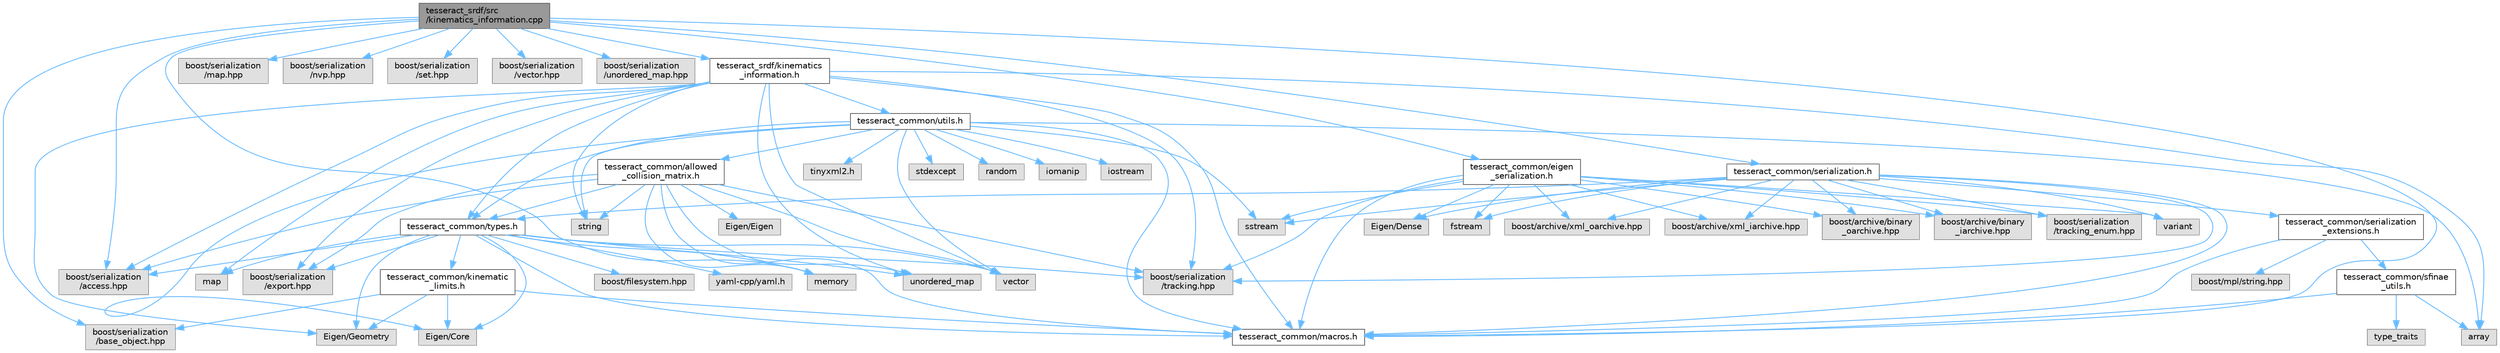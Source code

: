 digraph "tesseract_srdf/src/kinematics_information.cpp"
{
 // LATEX_PDF_SIZE
  bgcolor="transparent";
  edge [fontname=Helvetica,fontsize=10,labelfontname=Helvetica,labelfontsize=10];
  node [fontname=Helvetica,fontsize=10,shape=box,height=0.2,width=0.4];
  Node1 [label="tesseract_srdf/src\l/kinematics_information.cpp",height=0.2,width=0.4,color="gray40", fillcolor="grey60", style="filled", fontcolor="black",tooltip="This hold the kinematics information."];
  Node1 -> Node2 [color="steelblue1",style="solid"];
  Node2 [label="tesseract_common/macros.h",height=0.2,width=0.4,color="grey40", fillcolor="white", style="filled",URL="$de/d3c/macros_8h.html",tooltip="Common Tesseract Macros."];
  Node1 -> Node3 [color="steelblue1",style="solid"];
  Node3 [label="boost/serialization\l/access.hpp",height=0.2,width=0.4,color="grey60", fillcolor="#E0E0E0", style="filled",tooltip=" "];
  Node1 -> Node4 [color="steelblue1",style="solid"];
  Node4 [label="boost/serialization\l/base_object.hpp",height=0.2,width=0.4,color="grey60", fillcolor="#E0E0E0", style="filled",tooltip=" "];
  Node1 -> Node5 [color="steelblue1",style="solid"];
  Node5 [label="boost/serialization\l/map.hpp",height=0.2,width=0.4,color="grey60", fillcolor="#E0E0E0", style="filled",tooltip=" "];
  Node1 -> Node6 [color="steelblue1",style="solid"];
  Node6 [label="boost/serialization\l/nvp.hpp",height=0.2,width=0.4,color="grey60", fillcolor="#E0E0E0", style="filled",tooltip=" "];
  Node1 -> Node7 [color="steelblue1",style="solid"];
  Node7 [label="boost/serialization\l/set.hpp",height=0.2,width=0.4,color="grey60", fillcolor="#E0E0E0", style="filled",tooltip=" "];
  Node1 -> Node8 [color="steelblue1",style="solid"];
  Node8 [label="boost/serialization\l/vector.hpp",height=0.2,width=0.4,color="grey60", fillcolor="#E0E0E0", style="filled",tooltip=" "];
  Node1 -> Node9 [color="steelblue1",style="solid"];
  Node9 [label="boost/serialization\l/unordered_map.hpp",height=0.2,width=0.4,color="grey60", fillcolor="#E0E0E0", style="filled",tooltip=" "];
  Node1 -> Node10 [color="steelblue1",style="solid"];
  Node10 [label="memory",height=0.2,width=0.4,color="grey60", fillcolor="#E0E0E0", style="filled",tooltip=" "];
  Node1 -> Node11 [color="steelblue1",style="solid"];
  Node11 [label="tesseract_common/eigen\l_serialization.h",height=0.2,width=0.4,color="grey40", fillcolor="white", style="filled",URL="$d1/df1/eigen__serialization_8h.html",tooltip=" "];
  Node11 -> Node2 [color="steelblue1",style="solid"];
  Node11 -> Node12 [color="steelblue1",style="solid"];
  Node12 [label="variant",height=0.2,width=0.4,color="grey60", fillcolor="#E0E0E0", style="filled",tooltip=" "];
  Node11 -> Node13 [color="steelblue1",style="solid"];
  Node13 [label="Eigen/Dense",height=0.2,width=0.4,color="grey60", fillcolor="#E0E0E0", style="filled",tooltip=" "];
  Node11 -> Node14 [color="steelblue1",style="solid"];
  Node14 [label="fstream",height=0.2,width=0.4,color="grey60", fillcolor="#E0E0E0", style="filled",tooltip=" "];
  Node11 -> Node15 [color="steelblue1",style="solid"];
  Node15 [label="sstream",height=0.2,width=0.4,color="grey60", fillcolor="#E0E0E0", style="filled",tooltip=" "];
  Node11 -> Node16 [color="steelblue1",style="solid"];
  Node16 [label="boost/archive/xml_oarchive.hpp",height=0.2,width=0.4,color="grey60", fillcolor="#E0E0E0", style="filled",tooltip=" "];
  Node11 -> Node17 [color="steelblue1",style="solid"];
  Node17 [label="boost/archive/xml_iarchive.hpp",height=0.2,width=0.4,color="grey60", fillcolor="#E0E0E0", style="filled",tooltip=" "];
  Node11 -> Node18 [color="steelblue1",style="solid"];
  Node18 [label="boost/archive/binary\l_oarchive.hpp",height=0.2,width=0.4,color="grey60", fillcolor="#E0E0E0", style="filled",tooltip=" "];
  Node11 -> Node19 [color="steelblue1",style="solid"];
  Node19 [label="boost/archive/binary\l_iarchive.hpp",height=0.2,width=0.4,color="grey60", fillcolor="#E0E0E0", style="filled",tooltip=" "];
  Node11 -> Node20 [color="steelblue1",style="solid"];
  Node20 [label="boost/serialization\l/tracking.hpp",height=0.2,width=0.4,color="grey60", fillcolor="#E0E0E0", style="filled",tooltip=" "];
  Node11 -> Node21 [color="steelblue1",style="solid"];
  Node21 [label="boost/serialization\l/tracking_enum.hpp",height=0.2,width=0.4,color="grey60", fillcolor="#E0E0E0", style="filled",tooltip=" "];
  Node1 -> Node22 [color="steelblue1",style="solid"];
  Node22 [label="tesseract_srdf/kinematics\l_information.h",height=0.2,width=0.4,color="grey40", fillcolor="white", style="filled",URL="$d3/d7a/kinematics__information_8h.html",tooltip="This hold the kinematics information."];
  Node22 -> Node2 [color="steelblue1",style="solid"];
  Node22 -> Node3 [color="steelblue1",style="solid"];
  Node22 -> Node23 [color="steelblue1",style="solid"];
  Node23 [label="unordered_map",height=0.2,width=0.4,color="grey60", fillcolor="#E0E0E0", style="filled",tooltip=" "];
  Node22 -> Node24 [color="steelblue1",style="solid"];
  Node24 [label="string",height=0.2,width=0.4,color="grey60", fillcolor="#E0E0E0", style="filled",tooltip=" "];
  Node22 -> Node25 [color="steelblue1",style="solid"];
  Node25 [label="vector",height=0.2,width=0.4,color="grey60", fillcolor="#E0E0E0", style="filled",tooltip=" "];
  Node22 -> Node26 [color="steelblue1",style="solid"];
  Node26 [label="array",height=0.2,width=0.4,color="grey60", fillcolor="#E0E0E0", style="filled",tooltip=" "];
  Node22 -> Node27 [color="steelblue1",style="solid"];
  Node27 [label="map",height=0.2,width=0.4,color="grey60", fillcolor="#E0E0E0", style="filled",tooltip=" "];
  Node22 -> Node28 [color="steelblue1",style="solid"];
  Node28 [label="Eigen/Geometry",height=0.2,width=0.4,color="grey60", fillcolor="#E0E0E0", style="filled",tooltip=" "];
  Node22 -> Node29 [color="steelblue1",style="solid"];
  Node29 [label="tesseract_common/types.h",height=0.2,width=0.4,color="grey40", fillcolor="white", style="filled",URL="$dd/ddb/tesseract__common_2include_2tesseract__common_2types_8h.html",tooltip="Common Tesseract Types."];
  Node29 -> Node2 [color="steelblue1",style="solid"];
  Node29 -> Node3 [color="steelblue1",style="solid"];
  Node29 -> Node30 [color="steelblue1",style="solid"];
  Node30 [label="Eigen/Core",height=0.2,width=0.4,color="grey60", fillcolor="#E0E0E0", style="filled",tooltip=" "];
  Node29 -> Node28 [color="steelblue1",style="solid"];
  Node29 -> Node25 [color="steelblue1",style="solid"];
  Node29 -> Node10 [color="steelblue1",style="solid"];
  Node29 -> Node27 [color="steelblue1",style="solid"];
  Node29 -> Node23 [color="steelblue1",style="solid"];
  Node29 -> Node31 [color="steelblue1",style="solid"];
  Node31 [label="boost/filesystem.hpp",height=0.2,width=0.4,color="grey60", fillcolor="#E0E0E0", style="filled",tooltip=" "];
  Node29 -> Node32 [color="steelblue1",style="solid"];
  Node32 [label="yaml-cpp/yaml.h",height=0.2,width=0.4,color="grey60", fillcolor="#E0E0E0", style="filled",tooltip=" "];
  Node29 -> Node33 [color="steelblue1",style="solid"];
  Node33 [label="tesseract_common/kinematic\l_limits.h",height=0.2,width=0.4,color="grey40", fillcolor="white", style="filled",URL="$d9/dc2/kinematic__limits_8h.html",tooltip="Common Tesseract Kinematic Limits and Related Utility Functions."];
  Node33 -> Node2 [color="steelblue1",style="solid"];
  Node33 -> Node30 [color="steelblue1",style="solid"];
  Node33 -> Node28 [color="steelblue1",style="solid"];
  Node33 -> Node4 [color="steelblue1",style="solid"];
  Node29 -> Node34 [color="steelblue1",style="solid"];
  Node34 [label="boost/serialization\l/export.hpp",height=0.2,width=0.4,color="grey60", fillcolor="#E0E0E0", style="filled",tooltip=" "];
  Node29 -> Node20 [color="steelblue1",style="solid"];
  Node22 -> Node35 [color="steelblue1",style="solid"];
  Node35 [label="tesseract_common/utils.h",height=0.2,width=0.4,color="grey40", fillcolor="white", style="filled",URL="$dc/d79/tesseract__common_2include_2tesseract__common_2utils_8h.html",tooltip="Common Tesseract Utility Functions."];
  Node35 -> Node2 [color="steelblue1",style="solid"];
  Node35 -> Node26 [color="steelblue1",style="solid"];
  Node35 -> Node25 [color="steelblue1",style="solid"];
  Node35 -> Node24 [color="steelblue1",style="solid"];
  Node35 -> Node15 [color="steelblue1",style="solid"];
  Node35 -> Node36 [color="steelblue1",style="solid"];
  Node36 [label="stdexcept",height=0.2,width=0.4,color="grey60", fillcolor="#E0E0E0", style="filled",tooltip=" "];
  Node35 -> Node37 [color="steelblue1",style="solid"];
  Node37 [label="random",height=0.2,width=0.4,color="grey60", fillcolor="#E0E0E0", style="filled",tooltip=" "];
  Node35 -> Node38 [color="steelblue1",style="solid"];
  Node38 [label="iomanip",height=0.2,width=0.4,color="grey60", fillcolor="#E0E0E0", style="filled",tooltip=" "];
  Node35 -> Node30 [color="steelblue1",style="solid"];
  Node35 -> Node39 [color="steelblue1",style="solid"];
  Node39 [label="iostream",height=0.2,width=0.4,color="grey60", fillcolor="#E0E0E0", style="filled",tooltip=" "];
  Node35 -> Node40 [color="steelblue1",style="solid"];
  Node40 [label="tinyxml2.h",height=0.2,width=0.4,color="grey60", fillcolor="#E0E0E0", style="filled",tooltip=" "];
  Node35 -> Node41 [color="steelblue1",style="solid"];
  Node41 [label="tesseract_common/allowed\l_collision_matrix.h",height=0.2,width=0.4,color="grey40", fillcolor="white", style="filled",URL="$d2/d01/allowed__collision__matrix_8h.html",tooltip=" "];
  Node41 -> Node2 [color="steelblue1",style="solid"];
  Node41 -> Node3 [color="steelblue1",style="solid"];
  Node41 -> Node24 [color="steelblue1",style="solid"];
  Node41 -> Node25 [color="steelblue1",style="solid"];
  Node41 -> Node10 [color="steelblue1",style="solid"];
  Node41 -> Node42 [color="steelblue1",style="solid"];
  Node42 [label="Eigen/Eigen",height=0.2,width=0.4,color="grey60", fillcolor="#E0E0E0", style="filled",tooltip=" "];
  Node41 -> Node23 [color="steelblue1",style="solid"];
  Node41 -> Node29 [color="steelblue1",style="solid"];
  Node41 -> Node34 [color="steelblue1",style="solid"];
  Node41 -> Node20 [color="steelblue1",style="solid"];
  Node35 -> Node29 [color="steelblue1",style="solid"];
  Node22 -> Node34 [color="steelblue1",style="solid"];
  Node22 -> Node20 [color="steelblue1",style="solid"];
  Node1 -> Node43 [color="steelblue1",style="solid"];
  Node43 [label="tesseract_common/serialization.h",height=0.2,width=0.4,color="grey40", fillcolor="white", style="filled",URL="$dd/d50/serialization_8h.html",tooltip="Additional Boost serialization wrappers."];
  Node43 -> Node2 [color="steelblue1",style="solid"];
  Node43 -> Node12 [color="steelblue1",style="solid"];
  Node43 -> Node13 [color="steelblue1",style="solid"];
  Node43 -> Node14 [color="steelblue1",style="solid"];
  Node43 -> Node15 [color="steelblue1",style="solid"];
  Node43 -> Node16 [color="steelblue1",style="solid"];
  Node43 -> Node17 [color="steelblue1",style="solid"];
  Node43 -> Node18 [color="steelblue1",style="solid"];
  Node43 -> Node19 [color="steelblue1",style="solid"];
  Node43 -> Node20 [color="steelblue1",style="solid"];
  Node43 -> Node21 [color="steelblue1",style="solid"];
  Node43 -> Node29 [color="steelblue1",style="solid"];
  Node43 -> Node44 [color="steelblue1",style="solid"];
  Node44 [label="tesseract_common/serialization\l_extensions.h",height=0.2,width=0.4,color="grey40", fillcolor="white", style="filled",URL="$d5/d03/serialization__extensions_8h.html",tooltip="Boost serialization class extension macros and helpers."];
  Node44 -> Node2 [color="steelblue1",style="solid"];
  Node44 -> Node45 [color="steelblue1",style="solid"];
  Node45 [label="boost/mpl/string.hpp",height=0.2,width=0.4,color="grey60", fillcolor="#E0E0E0", style="filled",tooltip=" "];
  Node44 -> Node46 [color="steelblue1",style="solid"];
  Node46 [label="tesseract_common/sfinae\l_utils.h",height=0.2,width=0.4,color="grey40", fillcolor="white", style="filled",URL="$d3/d03/sfinae__utils_8h.html",tooltip=" "];
  Node46 -> Node2 [color="steelblue1",style="solid"];
  Node46 -> Node47 [color="steelblue1",style="solid"];
  Node47 [label="type_traits",height=0.2,width=0.4,color="grey60", fillcolor="#E0E0E0", style="filled",tooltip=" "];
  Node46 -> Node26 [color="steelblue1",style="solid"];
}
